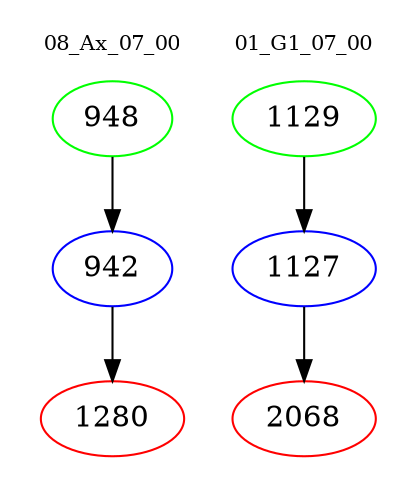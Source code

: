 digraph{
subgraph cluster_0 {
color = white
label = "08_Ax_07_00";
fontsize=10;
T0_948 [label="948", color="green"]
T0_948 -> T0_942 [color="black"]
T0_942 [label="942", color="blue"]
T0_942 -> T0_1280 [color="black"]
T0_1280 [label="1280", color="red"]
}
subgraph cluster_1 {
color = white
label = "01_G1_07_00";
fontsize=10;
T1_1129 [label="1129", color="green"]
T1_1129 -> T1_1127 [color="black"]
T1_1127 [label="1127", color="blue"]
T1_1127 -> T1_2068 [color="black"]
T1_2068 [label="2068", color="red"]
}
}

